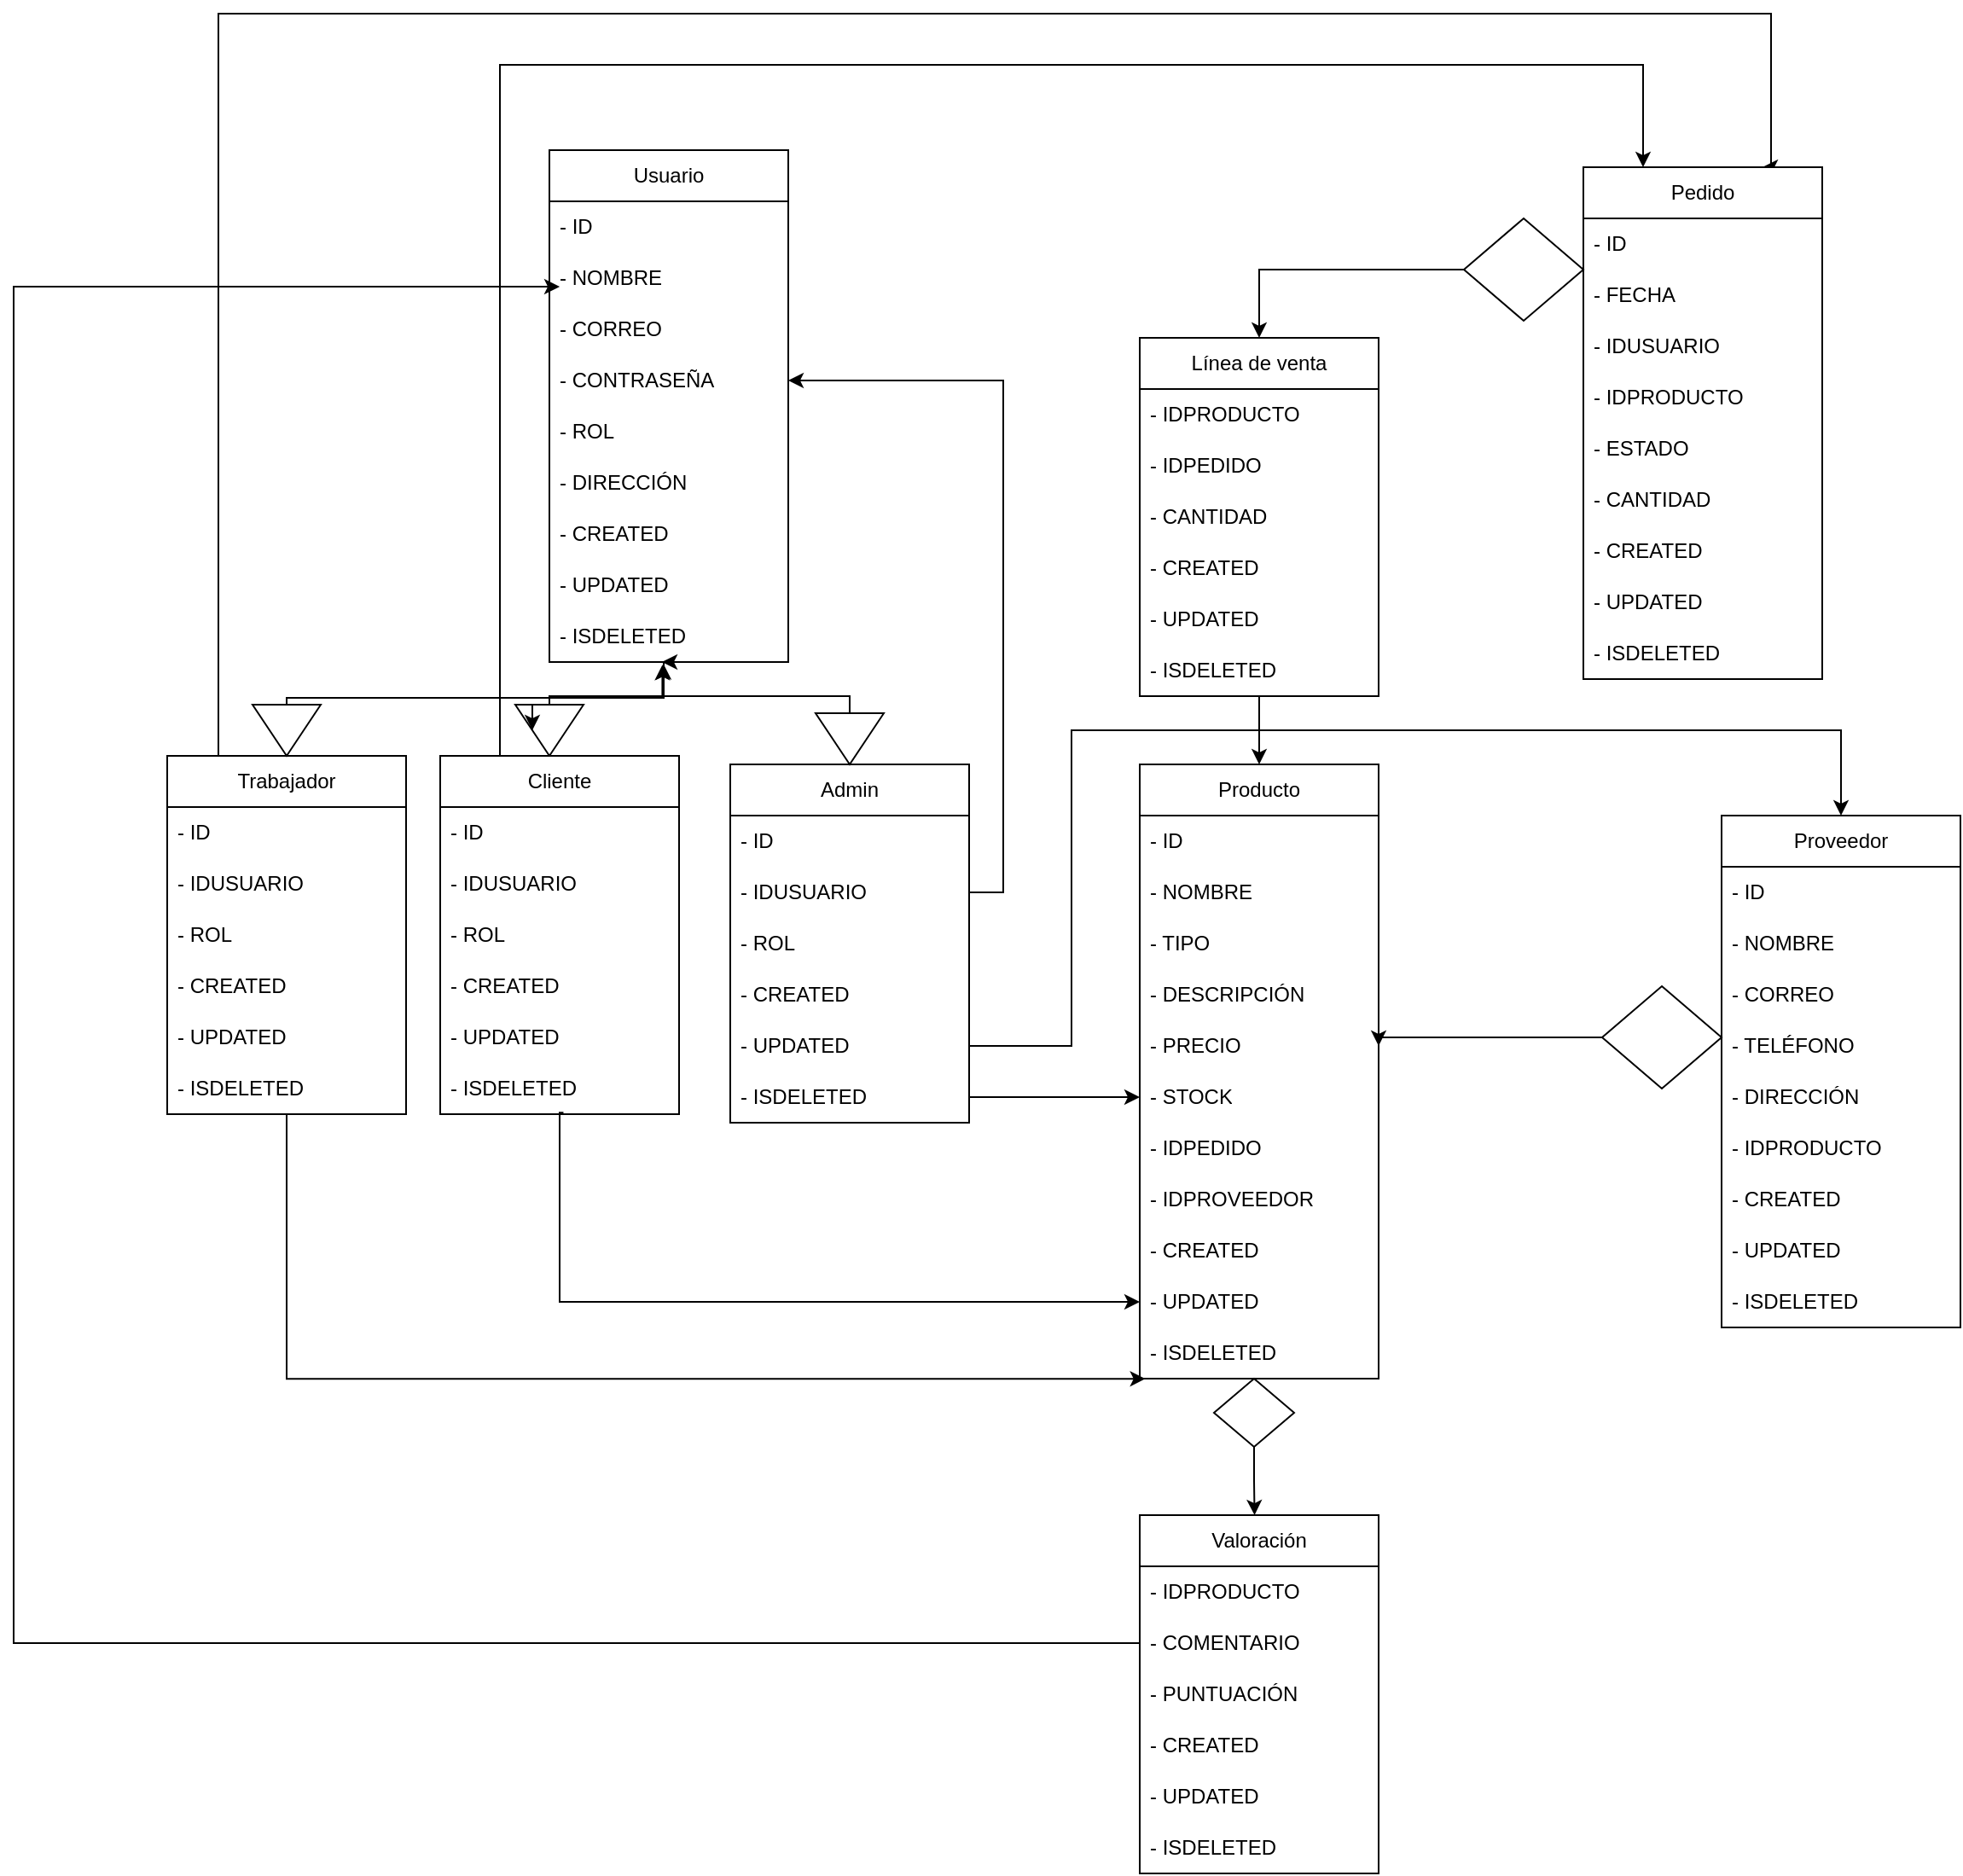 <mxfile version="26.2.2">
  <diagram id="C5RBs43oDa-KdzZeNtuy" name="Page-1">
    <mxGraphModel dx="1634" dy="1832" grid="1" gridSize="10" guides="1" tooltips="1" connect="1" arrows="1" fold="1" page="1" pageScale="1" pageWidth="827" pageHeight="1169" math="0" shadow="0">
      <root>
        <mxCell id="WIyWlLk6GJQsqaUBKTNV-0" />
        <mxCell id="WIyWlLk6GJQsqaUBKTNV-1" parent="WIyWlLk6GJQsqaUBKTNV-0" />
        <mxCell id="lBsatxnogh0nrC9OeiXx-0" value="Usuario" style="swimlane;fontStyle=0;childLayout=stackLayout;horizontal=1;startSize=30;horizontalStack=0;resizeParent=1;resizeParentMax=0;resizeLast=0;collapsible=1;marginBottom=0;whiteSpace=wrap;html=1;" parent="WIyWlLk6GJQsqaUBKTNV-1" vertex="1">
          <mxGeometry x="414" y="80" width="140" height="300" as="geometry" />
        </mxCell>
        <mxCell id="lBsatxnogh0nrC9OeiXx-32" value="- ID" style="text;strokeColor=none;fillColor=none;align=left;verticalAlign=middle;spacingLeft=4;spacingRight=4;overflow=hidden;points=[[0,0.5],[1,0.5]];portConstraint=eastwest;rotatable=0;whiteSpace=wrap;html=1;" parent="lBsatxnogh0nrC9OeiXx-0" vertex="1">
          <mxGeometry y="30" width="140" height="30" as="geometry" />
        </mxCell>
        <mxCell id="lBsatxnogh0nrC9OeiXx-33" value="- NOMBRE" style="text;strokeColor=none;fillColor=none;align=left;verticalAlign=middle;spacingLeft=4;spacingRight=4;overflow=hidden;points=[[0,0.5],[1,0.5]];portConstraint=eastwest;rotatable=0;whiteSpace=wrap;html=1;" parent="lBsatxnogh0nrC9OeiXx-0" vertex="1">
          <mxGeometry y="60" width="140" height="30" as="geometry" />
        </mxCell>
        <mxCell id="lBsatxnogh0nrC9OeiXx-34" value="- CORREO" style="text;strokeColor=none;fillColor=none;align=left;verticalAlign=middle;spacingLeft=4;spacingRight=4;overflow=hidden;points=[[0,0.5],[1,0.5]];portConstraint=eastwest;rotatable=0;whiteSpace=wrap;html=1;" parent="lBsatxnogh0nrC9OeiXx-0" vertex="1">
          <mxGeometry y="90" width="140" height="30" as="geometry" />
        </mxCell>
        <mxCell id="lBsatxnogh0nrC9OeiXx-35" value="- CONTRASEÑA&lt;span style=&quot;color: rgba(0, 0, 0, 0); font-family: monospace; font-size: 0px; text-wrap-mode: nowrap;&quot;&gt;%3CmxGraphModel%3E%3Croot%3E%3CmxCell%20id%3D%220%22%2F%3E%3CmxCell%20id%3D%221%22%20parent%3D%220%22%2F%3E%3CmxCell%20id%3D%222%22%20value%3D%22-%20CORREO%22%20style%3D%22text%3BstrokeColor%3Dnone%3BfillColor%3Dnone%3Balign%3Dleft%3BverticalAlign%3Dmiddle%3BspacingLeft%3D4%3BspacingRight%3D4%3Boverflow%3Dhidden%3Bpoints%3D%5B%5B0%2C0.5%5D%2C%5B1%2C0.5%5D%5D%3BportConstraint%3Deastwest%3Brotatable%3D0%3BwhiteSpace%3Dwrap%3Bhtml%3D1%3B%22%20vertex%3D%221%22%20parent%3D%221%22%3E%3CmxGeometry%20x%3D%2230%22%20y%3D%22330%22%20width%3D%22140%22%20height%3D%2230%22%20as%3D%22geometry%22%2F%3E%3C%2FmxCell%3E%3C%2Froot%3E%3C%2FmxGraphModel%3E&lt;/span&gt;" style="text;strokeColor=none;fillColor=none;align=left;verticalAlign=middle;spacingLeft=4;spacingRight=4;overflow=hidden;points=[[0,0.5],[1,0.5]];portConstraint=eastwest;rotatable=0;whiteSpace=wrap;html=1;" parent="lBsatxnogh0nrC9OeiXx-0" vertex="1">
          <mxGeometry y="120" width="140" height="30" as="geometry" />
        </mxCell>
        <mxCell id="lBsatxnogh0nrC9OeiXx-1" value="- ROL" style="text;strokeColor=none;fillColor=none;align=left;verticalAlign=middle;spacingLeft=4;spacingRight=4;overflow=hidden;points=[[0,0.5],[1,0.5]];portConstraint=eastwest;rotatable=0;whiteSpace=wrap;html=1;" parent="lBsatxnogh0nrC9OeiXx-0" vertex="1">
          <mxGeometry y="150" width="140" height="30" as="geometry" />
        </mxCell>
        <mxCell id="lBsatxnogh0nrC9OeiXx-2" value="- DIRECCIÓN" style="text;strokeColor=none;fillColor=none;align=left;verticalAlign=middle;spacingLeft=4;spacingRight=4;overflow=hidden;points=[[0,0.5],[1,0.5]];portConstraint=eastwest;rotatable=0;whiteSpace=wrap;html=1;" parent="lBsatxnogh0nrC9OeiXx-0" vertex="1">
          <mxGeometry y="180" width="140" height="30" as="geometry" />
        </mxCell>
        <mxCell id="lBsatxnogh0nrC9OeiXx-36" value="- CREATED" style="text;strokeColor=none;fillColor=none;align=left;verticalAlign=middle;spacingLeft=4;spacingRight=4;overflow=hidden;points=[[0,0.5],[1,0.5]];portConstraint=eastwest;rotatable=0;whiteSpace=wrap;html=1;" parent="lBsatxnogh0nrC9OeiXx-0" vertex="1">
          <mxGeometry y="210" width="140" height="30" as="geometry" />
        </mxCell>
        <mxCell id="lBsatxnogh0nrC9OeiXx-37" value="- UPDATED" style="text;strokeColor=none;fillColor=none;align=left;verticalAlign=middle;spacingLeft=4;spacingRight=4;overflow=hidden;points=[[0,0.5],[1,0.5]];portConstraint=eastwest;rotatable=0;whiteSpace=wrap;html=1;" parent="lBsatxnogh0nrC9OeiXx-0" vertex="1">
          <mxGeometry y="240" width="140" height="30" as="geometry" />
        </mxCell>
        <mxCell id="lBsatxnogh0nrC9OeiXx-38" value="- ISDELETED" style="text;strokeColor=none;fillColor=none;align=left;verticalAlign=middle;spacingLeft=4;spacingRight=4;overflow=hidden;points=[[0,0.5],[1,0.5]];portConstraint=eastwest;rotatable=0;whiteSpace=wrap;html=1;" parent="lBsatxnogh0nrC9OeiXx-0" vertex="1">
          <mxGeometry y="270" width="140" height="30" as="geometry" />
        </mxCell>
        <mxCell id="lBsatxnogh0nrC9OeiXx-5" value="Admin" style="swimlane;fontStyle=0;childLayout=stackLayout;horizontal=1;startSize=30;horizontalStack=0;resizeParent=1;resizeParentMax=0;resizeLast=0;collapsible=1;marginBottom=0;whiteSpace=wrap;html=1;" parent="WIyWlLk6GJQsqaUBKTNV-1" vertex="1">
          <mxGeometry x="520" y="440" width="140" height="210" as="geometry" />
        </mxCell>
        <mxCell id="lBsatxnogh0nrC9OeiXx-40" value="- ID" style="text;strokeColor=none;fillColor=none;align=left;verticalAlign=middle;spacingLeft=4;spacingRight=4;overflow=hidden;points=[[0,0.5],[1,0.5]];portConstraint=eastwest;rotatable=0;whiteSpace=wrap;html=1;" parent="lBsatxnogh0nrC9OeiXx-5" vertex="1">
          <mxGeometry y="30" width="140" height="30" as="geometry" />
        </mxCell>
        <mxCell id="lBsatxnogh0nrC9OeiXx-39" value="- IDUSUARIO" style="text;strokeColor=none;fillColor=none;align=left;verticalAlign=middle;spacingLeft=4;spacingRight=4;overflow=hidden;points=[[0,0.5],[1,0.5]];portConstraint=eastwest;rotatable=0;whiteSpace=wrap;html=1;" parent="lBsatxnogh0nrC9OeiXx-5" vertex="1">
          <mxGeometry y="60" width="140" height="30" as="geometry" />
        </mxCell>
        <mxCell id="lBsatxnogh0nrC9OeiXx-41" value="- ROL" style="text;strokeColor=none;fillColor=none;align=left;verticalAlign=middle;spacingLeft=4;spacingRight=4;overflow=hidden;points=[[0,0.5],[1,0.5]];portConstraint=eastwest;rotatable=0;whiteSpace=wrap;html=1;" parent="lBsatxnogh0nrC9OeiXx-5" vertex="1">
          <mxGeometry y="90" width="140" height="30" as="geometry" />
        </mxCell>
        <mxCell id="lBsatxnogh0nrC9OeiXx-6" value="- CREATED" style="text;strokeColor=none;fillColor=none;align=left;verticalAlign=middle;spacingLeft=4;spacingRight=4;overflow=hidden;points=[[0,0.5],[1,0.5]];portConstraint=eastwest;rotatable=0;whiteSpace=wrap;html=1;" parent="lBsatxnogh0nrC9OeiXx-5" vertex="1">
          <mxGeometry y="120" width="140" height="30" as="geometry" />
        </mxCell>
        <mxCell id="lBsatxnogh0nrC9OeiXx-7" value="- UPDATED" style="text;strokeColor=none;fillColor=none;align=left;verticalAlign=middle;spacingLeft=4;spacingRight=4;overflow=hidden;points=[[0,0.5],[1,0.5]];portConstraint=eastwest;rotatable=0;whiteSpace=wrap;html=1;" parent="lBsatxnogh0nrC9OeiXx-5" vertex="1">
          <mxGeometry y="150" width="140" height="30" as="geometry" />
        </mxCell>
        <mxCell id="lBsatxnogh0nrC9OeiXx-8" value="- ISDELETED" style="text;strokeColor=none;fillColor=none;align=left;verticalAlign=middle;spacingLeft=4;spacingRight=4;overflow=hidden;points=[[0,0.5],[1,0.5]];portConstraint=eastwest;rotatable=0;whiteSpace=wrap;html=1;" parent="lBsatxnogh0nrC9OeiXx-5" vertex="1">
          <mxGeometry y="180" width="140" height="30" as="geometry" />
        </mxCell>
        <mxCell id="ekOYYefmzdX2VFA-MdzP-24" style="edgeStyle=orthogonalEdgeStyle;rounded=0;orthogonalLoop=1;jettySize=auto;html=1;entryX=0.75;entryY=0;entryDx=0;entryDy=0;exitX=0.25;exitY=0;exitDx=0;exitDy=0;" parent="WIyWlLk6GJQsqaUBKTNV-1" source="lBsatxnogh0nrC9OeiXx-9" target="lBsatxnogh0nrC9OeiXx-13" edge="1">
          <mxGeometry relative="1" as="geometry">
            <mxPoint x="340" y="230" as="sourcePoint" />
            <mxPoint x="1130" y="60" as="targetPoint" />
            <Array as="points">
              <mxPoint x="220" y="435" />
              <mxPoint x="220" />
              <mxPoint x="1130" />
              <mxPoint x="1130" y="90" />
            </Array>
          </mxGeometry>
        </mxCell>
        <mxCell id="lBsatxnogh0nrC9OeiXx-9" value="Trabajador" style="swimlane;fontStyle=0;childLayout=stackLayout;horizontal=1;startSize=30;horizontalStack=0;resizeParent=1;resizeParentMax=0;resizeLast=0;collapsible=1;marginBottom=0;whiteSpace=wrap;html=1;" parent="WIyWlLk6GJQsqaUBKTNV-1" vertex="1">
          <mxGeometry x="190" y="435" width="140" height="210" as="geometry" />
        </mxCell>
        <mxCell id="lBsatxnogh0nrC9OeiXx-10" value="- ID" style="text;strokeColor=none;fillColor=none;align=left;verticalAlign=middle;spacingLeft=4;spacingRight=4;overflow=hidden;points=[[0,0.5],[1,0.5]];portConstraint=eastwest;rotatable=0;whiteSpace=wrap;html=1;" parent="lBsatxnogh0nrC9OeiXx-9" vertex="1">
          <mxGeometry y="30" width="140" height="30" as="geometry" />
        </mxCell>
        <mxCell id="lBsatxnogh0nrC9OeiXx-26" value="- IDUSUARIO" style="text;strokeColor=none;fillColor=none;align=left;verticalAlign=middle;spacingLeft=4;spacingRight=4;overflow=hidden;points=[[0,0.5],[1,0.5]];portConstraint=eastwest;rotatable=0;whiteSpace=wrap;html=1;" parent="lBsatxnogh0nrC9OeiXx-9" vertex="1">
          <mxGeometry y="60" width="140" height="30" as="geometry" />
        </mxCell>
        <mxCell id="lBsatxnogh0nrC9OeiXx-29" value="- ROL" style="text;strokeColor=none;fillColor=none;align=left;verticalAlign=middle;spacingLeft=4;spacingRight=4;overflow=hidden;points=[[0,0.5],[1,0.5]];portConstraint=eastwest;rotatable=0;whiteSpace=wrap;html=1;" parent="lBsatxnogh0nrC9OeiXx-9" vertex="1">
          <mxGeometry y="90" width="140" height="30" as="geometry" />
        </mxCell>
        <mxCell id="lBsatxnogh0nrC9OeiXx-31" value="- CREATED" style="text;strokeColor=none;fillColor=none;align=left;verticalAlign=middle;spacingLeft=4;spacingRight=4;overflow=hidden;points=[[0,0.5],[1,0.5]];portConstraint=eastwest;rotatable=0;whiteSpace=wrap;html=1;" parent="lBsatxnogh0nrC9OeiXx-9" vertex="1">
          <mxGeometry y="120" width="140" height="30" as="geometry" />
        </mxCell>
        <mxCell id="lBsatxnogh0nrC9OeiXx-30" value="- UPDATED" style="text;strokeColor=none;fillColor=none;align=left;verticalAlign=middle;spacingLeft=4;spacingRight=4;overflow=hidden;points=[[0,0.5],[1,0.5]];portConstraint=eastwest;rotatable=0;whiteSpace=wrap;html=1;" parent="lBsatxnogh0nrC9OeiXx-9" vertex="1">
          <mxGeometry y="150" width="140" height="30" as="geometry" />
        </mxCell>
        <mxCell id="lBsatxnogh0nrC9OeiXx-12" value="- ISDELETED" style="text;strokeColor=none;fillColor=none;align=left;verticalAlign=middle;spacingLeft=4;spacingRight=4;overflow=hidden;points=[[0,0.5],[1,0.5]];portConstraint=eastwest;rotatable=0;whiteSpace=wrap;html=1;" parent="lBsatxnogh0nrC9OeiXx-9" vertex="1">
          <mxGeometry y="180" width="140" height="30" as="geometry" />
        </mxCell>
        <mxCell id="lBsatxnogh0nrC9OeiXx-13" value="Pedido" style="swimlane;fontStyle=0;childLayout=stackLayout;horizontal=1;startSize=30;horizontalStack=0;resizeParent=1;resizeParentMax=0;resizeLast=0;collapsible=1;marginBottom=0;whiteSpace=wrap;html=1;" parent="WIyWlLk6GJQsqaUBKTNV-1" vertex="1">
          <mxGeometry x="1020" y="90" width="140" height="300" as="geometry" />
        </mxCell>
        <mxCell id="lBsatxnogh0nrC9OeiXx-14" value="- ID" style="text;strokeColor=none;fillColor=none;align=left;verticalAlign=middle;spacingLeft=4;spacingRight=4;overflow=hidden;points=[[0,0.5],[1,0.5]];portConstraint=eastwest;rotatable=0;whiteSpace=wrap;html=1;" parent="lBsatxnogh0nrC9OeiXx-13" vertex="1">
          <mxGeometry y="30" width="140" height="30" as="geometry" />
        </mxCell>
        <mxCell id="lBsatxnogh0nrC9OeiXx-15" value="- FECHA" style="text;strokeColor=none;fillColor=none;align=left;verticalAlign=middle;spacingLeft=4;spacingRight=4;overflow=hidden;points=[[0,0.5],[1,0.5]];portConstraint=eastwest;rotatable=0;whiteSpace=wrap;html=1;" parent="lBsatxnogh0nrC9OeiXx-13" vertex="1">
          <mxGeometry y="60" width="140" height="30" as="geometry" />
        </mxCell>
        <mxCell id="lBsatxnogh0nrC9OeiXx-16" value="- IDUSUARIO" style="text;strokeColor=none;fillColor=none;align=left;verticalAlign=middle;spacingLeft=4;spacingRight=4;overflow=hidden;points=[[0,0.5],[1,0.5]];portConstraint=eastwest;rotatable=0;whiteSpace=wrap;html=1;" parent="lBsatxnogh0nrC9OeiXx-13" vertex="1">
          <mxGeometry y="90" width="140" height="30" as="geometry" />
        </mxCell>
        <mxCell id="lBsatxnogh0nrC9OeiXx-69" value="- IDPRODUCTO" style="text;strokeColor=none;fillColor=none;align=left;verticalAlign=middle;spacingLeft=4;spacingRight=4;overflow=hidden;points=[[0,0.5],[1,0.5]];portConstraint=eastwest;rotatable=0;whiteSpace=wrap;html=1;" parent="lBsatxnogh0nrC9OeiXx-13" vertex="1">
          <mxGeometry y="120" width="140" height="30" as="geometry" />
        </mxCell>
        <mxCell id="lBsatxnogh0nrC9OeiXx-70" value="- ESTADO" style="text;strokeColor=none;fillColor=none;align=left;verticalAlign=middle;spacingLeft=4;spacingRight=4;overflow=hidden;points=[[0,0.5],[1,0.5]];portConstraint=eastwest;rotatable=0;whiteSpace=wrap;html=1;" parent="lBsatxnogh0nrC9OeiXx-13" vertex="1">
          <mxGeometry y="150" width="140" height="30" as="geometry" />
        </mxCell>
        <mxCell id="lBsatxnogh0nrC9OeiXx-71" value="- CANTIDAD" style="text;strokeColor=none;fillColor=none;align=left;verticalAlign=middle;spacingLeft=4;spacingRight=4;overflow=hidden;points=[[0,0.5],[1,0.5]];portConstraint=eastwest;rotatable=0;whiteSpace=wrap;html=1;" parent="lBsatxnogh0nrC9OeiXx-13" vertex="1">
          <mxGeometry y="180" width="140" height="30" as="geometry" />
        </mxCell>
        <mxCell id="lBsatxnogh0nrC9OeiXx-72" value="- CREATED" style="text;strokeColor=none;fillColor=none;align=left;verticalAlign=middle;spacingLeft=4;spacingRight=4;overflow=hidden;points=[[0,0.5],[1,0.5]];portConstraint=eastwest;rotatable=0;whiteSpace=wrap;html=1;" parent="lBsatxnogh0nrC9OeiXx-13" vertex="1">
          <mxGeometry y="210" width="140" height="30" as="geometry" />
        </mxCell>
        <mxCell id="lBsatxnogh0nrC9OeiXx-73" value="- UPDATED" style="text;strokeColor=none;fillColor=none;align=left;verticalAlign=middle;spacingLeft=4;spacingRight=4;overflow=hidden;points=[[0,0.5],[1,0.5]];portConstraint=eastwest;rotatable=0;whiteSpace=wrap;html=1;" parent="lBsatxnogh0nrC9OeiXx-13" vertex="1">
          <mxGeometry y="240" width="140" height="30" as="geometry" />
        </mxCell>
        <mxCell id="lBsatxnogh0nrC9OeiXx-74" value="- ISDELETED" style="text;strokeColor=none;fillColor=none;align=left;verticalAlign=middle;spacingLeft=4;spacingRight=4;overflow=hidden;points=[[0,0.5],[1,0.5]];portConstraint=eastwest;rotatable=0;whiteSpace=wrap;html=1;" parent="lBsatxnogh0nrC9OeiXx-13" vertex="1">
          <mxGeometry y="270" width="140" height="30" as="geometry" />
        </mxCell>
        <mxCell id="lBsatxnogh0nrC9OeiXx-17" value="Proveedor" style="swimlane;fontStyle=0;childLayout=stackLayout;horizontal=1;startSize=30;horizontalStack=0;resizeParent=1;resizeParentMax=0;resizeLast=0;collapsible=1;marginBottom=0;whiteSpace=wrap;html=1;" parent="WIyWlLk6GJQsqaUBKTNV-1" vertex="1">
          <mxGeometry x="1101" y="470" width="140" height="300" as="geometry" />
        </mxCell>
        <mxCell id="lBsatxnogh0nrC9OeiXx-18" value="- ID" style="text;strokeColor=none;fillColor=none;align=left;verticalAlign=middle;spacingLeft=4;spacingRight=4;overflow=hidden;points=[[0,0.5],[1,0.5]];portConstraint=eastwest;rotatable=0;whiteSpace=wrap;html=1;" parent="lBsatxnogh0nrC9OeiXx-17" vertex="1">
          <mxGeometry y="30" width="140" height="30" as="geometry" />
        </mxCell>
        <mxCell id="lBsatxnogh0nrC9OeiXx-19" value="- NOMBRE" style="text;strokeColor=none;fillColor=none;align=left;verticalAlign=middle;spacingLeft=4;spacingRight=4;overflow=hidden;points=[[0,0.5],[1,0.5]];portConstraint=eastwest;rotatable=0;whiteSpace=wrap;html=1;" parent="lBsatxnogh0nrC9OeiXx-17" vertex="1">
          <mxGeometry y="60" width="140" height="30" as="geometry" />
        </mxCell>
        <mxCell id="lBsatxnogh0nrC9OeiXx-20" value="- CORREO" style="text;strokeColor=none;fillColor=none;align=left;verticalAlign=middle;spacingLeft=4;spacingRight=4;overflow=hidden;points=[[0,0.5],[1,0.5]];portConstraint=eastwest;rotatable=0;whiteSpace=wrap;html=1;" parent="lBsatxnogh0nrC9OeiXx-17" vertex="1">
          <mxGeometry y="90" width="140" height="30" as="geometry" />
        </mxCell>
        <mxCell id="lBsatxnogh0nrC9OeiXx-61" value="- TELÉFONO" style="text;strokeColor=none;fillColor=none;align=left;verticalAlign=middle;spacingLeft=4;spacingRight=4;overflow=hidden;points=[[0,0.5],[1,0.5]];portConstraint=eastwest;rotatable=0;whiteSpace=wrap;html=1;" parent="lBsatxnogh0nrC9OeiXx-17" vertex="1">
          <mxGeometry y="120" width="140" height="30" as="geometry" />
        </mxCell>
        <mxCell id="lBsatxnogh0nrC9OeiXx-67" value="- DIRECCIÓN" style="text;strokeColor=none;fillColor=none;align=left;verticalAlign=middle;spacingLeft=4;spacingRight=4;overflow=hidden;points=[[0,0.5],[1,0.5]];portConstraint=eastwest;rotatable=0;whiteSpace=wrap;html=1;" parent="lBsatxnogh0nrC9OeiXx-17" vertex="1">
          <mxGeometry y="150" width="140" height="30" as="geometry" />
        </mxCell>
        <mxCell id="lBsatxnogh0nrC9OeiXx-68" value="- IDPRODUCTO" style="text;strokeColor=none;fillColor=none;align=left;verticalAlign=middle;spacingLeft=4;spacingRight=4;overflow=hidden;points=[[0,0.5],[1,0.5]];portConstraint=eastwest;rotatable=0;whiteSpace=wrap;html=1;" parent="lBsatxnogh0nrC9OeiXx-17" vertex="1">
          <mxGeometry y="180" width="140" height="30" as="geometry" />
        </mxCell>
        <mxCell id="lBsatxnogh0nrC9OeiXx-75" value="- CREATED" style="text;strokeColor=none;fillColor=none;align=left;verticalAlign=middle;spacingLeft=4;spacingRight=4;overflow=hidden;points=[[0,0.5],[1,0.5]];portConstraint=eastwest;rotatable=0;whiteSpace=wrap;html=1;" parent="lBsatxnogh0nrC9OeiXx-17" vertex="1">
          <mxGeometry y="210" width="140" height="30" as="geometry" />
        </mxCell>
        <mxCell id="lBsatxnogh0nrC9OeiXx-76" value="- UPDATED" style="text;strokeColor=none;fillColor=none;align=left;verticalAlign=middle;spacingLeft=4;spacingRight=4;overflow=hidden;points=[[0,0.5],[1,0.5]];portConstraint=eastwest;rotatable=0;whiteSpace=wrap;html=1;" parent="lBsatxnogh0nrC9OeiXx-17" vertex="1">
          <mxGeometry y="240" width="140" height="30" as="geometry" />
        </mxCell>
        <mxCell id="lBsatxnogh0nrC9OeiXx-77" value="- ISDELETED" style="text;strokeColor=none;fillColor=none;align=left;verticalAlign=middle;spacingLeft=4;spacingRight=4;overflow=hidden;points=[[0,0.5],[1,0.5]];portConstraint=eastwest;rotatable=0;whiteSpace=wrap;html=1;" parent="lBsatxnogh0nrC9OeiXx-17" vertex="1">
          <mxGeometry y="270" width="140" height="30" as="geometry" />
        </mxCell>
        <mxCell id="lBsatxnogh0nrC9OeiXx-21" value="Producto" style="swimlane;fontStyle=0;childLayout=stackLayout;horizontal=1;startSize=30;horizontalStack=0;resizeParent=1;resizeParentMax=0;resizeLast=0;collapsible=1;marginBottom=0;whiteSpace=wrap;html=1;" parent="WIyWlLk6GJQsqaUBKTNV-1" vertex="1">
          <mxGeometry x="760" y="440" width="140" height="360" as="geometry" />
        </mxCell>
        <mxCell id="lBsatxnogh0nrC9OeiXx-42" value="- ID" style="text;strokeColor=none;fillColor=none;align=left;verticalAlign=middle;spacingLeft=4;spacingRight=4;overflow=hidden;points=[[0,0.5],[1,0.5]];portConstraint=eastwest;rotatable=0;whiteSpace=wrap;html=1;" parent="lBsatxnogh0nrC9OeiXx-21" vertex="1">
          <mxGeometry y="30" width="140" height="30" as="geometry" />
        </mxCell>
        <mxCell id="lBsatxnogh0nrC9OeiXx-43" value="- NOMBRE" style="text;strokeColor=none;fillColor=none;align=left;verticalAlign=middle;spacingLeft=4;spacingRight=4;overflow=hidden;points=[[0,0.5],[1,0.5]];portConstraint=eastwest;rotatable=0;whiteSpace=wrap;html=1;" parent="lBsatxnogh0nrC9OeiXx-21" vertex="1">
          <mxGeometry y="60" width="140" height="30" as="geometry" />
        </mxCell>
        <mxCell id="lBsatxnogh0nrC9OeiXx-22" value="- TIPO" style="text;strokeColor=none;fillColor=none;align=left;verticalAlign=middle;spacingLeft=4;spacingRight=4;overflow=hidden;points=[[0,0.5],[1,0.5]];portConstraint=eastwest;rotatable=0;whiteSpace=wrap;html=1;" parent="lBsatxnogh0nrC9OeiXx-21" vertex="1">
          <mxGeometry y="90" width="140" height="30" as="geometry" />
        </mxCell>
        <mxCell id="lBsatxnogh0nrC9OeiXx-23" value="- DESCRIPCIÓN" style="text;strokeColor=none;fillColor=none;align=left;verticalAlign=middle;spacingLeft=4;spacingRight=4;overflow=hidden;points=[[0,0.5],[1,0.5]];portConstraint=eastwest;rotatable=0;whiteSpace=wrap;html=1;" parent="lBsatxnogh0nrC9OeiXx-21" vertex="1">
          <mxGeometry y="120" width="140" height="30" as="geometry" />
        </mxCell>
        <mxCell id="lBsatxnogh0nrC9OeiXx-24" value="- PRECIO" style="text;strokeColor=none;fillColor=none;align=left;verticalAlign=middle;spacingLeft=4;spacingRight=4;overflow=hidden;points=[[0,0.5],[1,0.5]];portConstraint=eastwest;rotatable=0;whiteSpace=wrap;html=1;" parent="lBsatxnogh0nrC9OeiXx-21" vertex="1">
          <mxGeometry y="150" width="140" height="30" as="geometry" />
        </mxCell>
        <mxCell id="lBsatxnogh0nrC9OeiXx-44" value="- STOCK" style="text;strokeColor=none;fillColor=none;align=left;verticalAlign=middle;spacingLeft=4;spacingRight=4;overflow=hidden;points=[[0,0.5],[1,0.5]];portConstraint=eastwest;rotatable=0;whiteSpace=wrap;html=1;" parent="lBsatxnogh0nrC9OeiXx-21" vertex="1">
          <mxGeometry y="180" width="140" height="30" as="geometry" />
        </mxCell>
        <mxCell id="lBsatxnogh0nrC9OeiXx-48" value="- IDPEDIDO" style="text;strokeColor=none;fillColor=none;align=left;verticalAlign=middle;spacingLeft=4;spacingRight=4;overflow=hidden;points=[[0,0.5],[1,0.5]];portConstraint=eastwest;rotatable=0;whiteSpace=wrap;html=1;" parent="lBsatxnogh0nrC9OeiXx-21" vertex="1">
          <mxGeometry y="210" width="140" height="30" as="geometry" />
        </mxCell>
        <mxCell id="lBsatxnogh0nrC9OeiXx-60" value="- IDPROVEEDOR" style="text;strokeColor=none;fillColor=none;align=left;verticalAlign=middle;spacingLeft=4;spacingRight=4;overflow=hidden;points=[[0,0.5],[1,0.5]];portConstraint=eastwest;rotatable=0;whiteSpace=wrap;html=1;" parent="lBsatxnogh0nrC9OeiXx-21" vertex="1">
          <mxGeometry y="240" width="140" height="30" as="geometry" />
        </mxCell>
        <mxCell id="lBsatxnogh0nrC9OeiXx-45" value="- CREATED" style="text;strokeColor=none;fillColor=none;align=left;verticalAlign=middle;spacingLeft=4;spacingRight=4;overflow=hidden;points=[[0,0.5],[1,0.5]];portConstraint=eastwest;rotatable=0;whiteSpace=wrap;html=1;" parent="lBsatxnogh0nrC9OeiXx-21" vertex="1">
          <mxGeometry y="270" width="140" height="30" as="geometry" />
        </mxCell>
        <mxCell id="lBsatxnogh0nrC9OeiXx-46" value="- UPDATED" style="text;strokeColor=none;fillColor=none;align=left;verticalAlign=middle;spacingLeft=4;spacingRight=4;overflow=hidden;points=[[0,0.5],[1,0.5]];portConstraint=eastwest;rotatable=0;whiteSpace=wrap;html=1;" parent="lBsatxnogh0nrC9OeiXx-21" vertex="1">
          <mxGeometry y="300" width="140" height="30" as="geometry" />
        </mxCell>
        <mxCell id="lBsatxnogh0nrC9OeiXx-47" value="- ISDELETED" style="text;strokeColor=none;fillColor=none;align=left;verticalAlign=middle;spacingLeft=4;spacingRight=4;overflow=hidden;points=[[0,0.5],[1,0.5]];portConstraint=eastwest;rotatable=0;whiteSpace=wrap;html=1;" parent="lBsatxnogh0nrC9OeiXx-21" vertex="1">
          <mxGeometry y="330" width="140" height="30" as="geometry" />
        </mxCell>
        <mxCell id="ekOYYefmzdX2VFA-MdzP-1" value="" style="triangle;whiteSpace=wrap;html=1;direction=south;fillColor=light-dark(#FFFFFF,#FFFFFF);" parent="WIyWlLk6GJQsqaUBKTNV-1" vertex="1">
          <mxGeometry x="394" y="405" width="40" height="30" as="geometry" />
        </mxCell>
        <mxCell id="ekOYYefmzdX2VFA-MdzP-2" value="" style="triangle;whiteSpace=wrap;html=1;direction=south;fillColor=light-dark(#FFFFFF,#FFFFFF);" parent="WIyWlLk6GJQsqaUBKTNV-1" vertex="1">
          <mxGeometry x="570" y="410" width="40" height="30" as="geometry" />
        </mxCell>
        <mxCell id="ekOYYefmzdX2VFA-MdzP-3" style="edgeStyle=orthogonalEdgeStyle;rounded=0;orthogonalLoop=1;jettySize=auto;html=1;exitX=0;exitY=0.75;exitDx=0;exitDy=0;entryX=0.5;entryY=1;entryDx=0;entryDy=0;" parent="WIyWlLk6GJQsqaUBKTNV-1" source="ekOYYefmzdX2VFA-MdzP-1" target="ekOYYefmzdX2VFA-MdzP-1" edge="1">
          <mxGeometry relative="1" as="geometry" />
        </mxCell>
        <mxCell id="ekOYYefmzdX2VFA-MdzP-7" style="edgeStyle=orthogonalEdgeStyle;rounded=0;orthogonalLoop=1;jettySize=auto;html=1;exitX=0;exitY=0.5;exitDx=0;exitDy=0;entryX=0.473;entryY=1.056;entryDx=0;entryDy=0;entryPerimeter=0;" parent="WIyWlLk6GJQsqaUBKTNV-1" source="ekOYYefmzdX2VFA-MdzP-2" target="lBsatxnogh0nrC9OeiXx-38" edge="1">
          <mxGeometry relative="1" as="geometry">
            <Array as="points">
              <mxPoint x="590" y="400" />
              <mxPoint x="480" y="400" />
            </Array>
          </mxGeometry>
        </mxCell>
        <mxCell id="ekOYYefmzdX2VFA-MdzP-31" style="edgeStyle=orthogonalEdgeStyle;rounded=0;orthogonalLoop=1;jettySize=auto;html=1;exitX=0;exitY=0.5;exitDx=0;exitDy=0;entryX=1;entryY=0.5;entryDx=0;entryDy=0;" parent="WIyWlLk6GJQsqaUBKTNV-1" source="ekOYYefmzdX2VFA-MdzP-11" target="lBsatxnogh0nrC9OeiXx-24" edge="1">
          <mxGeometry relative="1" as="geometry">
            <Array as="points">
              <mxPoint x="900" y="600" />
            </Array>
          </mxGeometry>
        </mxCell>
        <mxCell id="ekOYYefmzdX2VFA-MdzP-11" value="" style="rhombus;whiteSpace=wrap;html=1;direction=east;fillColor=light-dark(#FFFFFF,#000000);" parent="WIyWlLk6GJQsqaUBKTNV-1" vertex="1">
          <mxGeometry x="1031" y="570" width="70" height="60" as="geometry" />
        </mxCell>
        <mxCell id="ekOYYefmzdX2VFA-MdzP-23" style="edgeStyle=orthogonalEdgeStyle;rounded=0;orthogonalLoop=1;jettySize=auto;html=1;exitX=0.5;exitY=1;exitDx=0;exitDy=0;entryX=0.5;entryY=0;entryDx=0;entryDy=0;" parent="WIyWlLk6GJQsqaUBKTNV-1" source="ekOYYefmzdX2VFA-MdzP-12" target="lBsatxnogh0nrC9OeiXx-21" edge="1">
          <mxGeometry relative="1" as="geometry" />
        </mxCell>
        <mxCell id="ekOYYefmzdX2VFA-MdzP-12" value="Línea de venta" style="swimlane;fontStyle=0;childLayout=stackLayout;horizontal=1;startSize=30;horizontalStack=0;resizeParent=1;resizeParentMax=0;resizeLast=0;collapsible=1;marginBottom=0;whiteSpace=wrap;html=1;" parent="WIyWlLk6GJQsqaUBKTNV-1" vertex="1">
          <mxGeometry x="760" y="190" width="140" height="210" as="geometry" />
        </mxCell>
        <mxCell id="ekOYYefmzdX2VFA-MdzP-37" value="- IDPRODUCTO" style="text;strokeColor=none;fillColor=none;align=left;verticalAlign=middle;spacingLeft=4;spacingRight=4;overflow=hidden;points=[[0,0.5],[1,0.5]];portConstraint=eastwest;rotatable=0;whiteSpace=wrap;html=1;" parent="ekOYYefmzdX2VFA-MdzP-12" vertex="1">
          <mxGeometry y="30" width="140" height="30" as="geometry" />
        </mxCell>
        <mxCell id="ekOYYefmzdX2VFA-MdzP-42" value="- IDPEDIDO" style="text;strokeColor=none;fillColor=none;align=left;verticalAlign=middle;spacingLeft=4;spacingRight=4;overflow=hidden;points=[[0,0.5],[1,0.5]];portConstraint=eastwest;rotatable=0;whiteSpace=wrap;html=1;" parent="ekOYYefmzdX2VFA-MdzP-12" vertex="1">
          <mxGeometry y="60" width="140" height="30" as="geometry" />
        </mxCell>
        <mxCell id="ekOYYefmzdX2VFA-MdzP-38" value="- CANTIDAD" style="text;strokeColor=none;fillColor=none;align=left;verticalAlign=middle;spacingLeft=4;spacingRight=4;overflow=hidden;points=[[0,0.5],[1,0.5]];portConstraint=eastwest;rotatable=0;whiteSpace=wrap;html=1;" parent="ekOYYefmzdX2VFA-MdzP-12" vertex="1">
          <mxGeometry y="90" width="140" height="30" as="geometry" />
        </mxCell>
        <mxCell id="ekOYYefmzdX2VFA-MdzP-39" value="- CREATED" style="text;strokeColor=none;fillColor=none;align=left;verticalAlign=middle;spacingLeft=4;spacingRight=4;overflow=hidden;points=[[0,0.5],[1,0.5]];portConstraint=eastwest;rotatable=0;whiteSpace=wrap;html=1;" parent="ekOYYefmzdX2VFA-MdzP-12" vertex="1">
          <mxGeometry y="120" width="140" height="30" as="geometry" />
        </mxCell>
        <mxCell id="ekOYYefmzdX2VFA-MdzP-40" value="- UPDATED" style="text;strokeColor=none;fillColor=none;align=left;verticalAlign=middle;spacingLeft=4;spacingRight=4;overflow=hidden;points=[[0,0.5],[1,0.5]];portConstraint=eastwest;rotatable=0;whiteSpace=wrap;html=1;" parent="ekOYYefmzdX2VFA-MdzP-12" vertex="1">
          <mxGeometry y="150" width="140" height="30" as="geometry" />
        </mxCell>
        <mxCell id="ekOYYefmzdX2VFA-MdzP-41" value="- ISDELETED" style="text;strokeColor=none;fillColor=none;align=left;verticalAlign=middle;spacingLeft=4;spacingRight=4;overflow=hidden;points=[[0,0.5],[1,0.5]];portConstraint=eastwest;rotatable=0;whiteSpace=wrap;html=1;" parent="ekOYYefmzdX2VFA-MdzP-12" vertex="1">
          <mxGeometry y="180" width="140" height="30" as="geometry" />
        </mxCell>
        <mxCell id="ekOYYefmzdX2VFA-MdzP-25" style="edgeStyle=orthogonalEdgeStyle;rounded=0;orthogonalLoop=1;jettySize=auto;html=1;exitX=1;exitY=0.5;exitDx=0;exitDy=0;entryX=1;entryY=0.5;entryDx=0;entryDy=0;" parent="WIyWlLk6GJQsqaUBKTNV-1" source="lBsatxnogh0nrC9OeiXx-39" target="lBsatxnogh0nrC9OeiXx-35" edge="1">
          <mxGeometry relative="1" as="geometry" />
        </mxCell>
        <mxCell id="ekOYYefmzdX2VFA-MdzP-27" style="edgeStyle=orthogonalEdgeStyle;rounded=0;orthogonalLoop=1;jettySize=auto;html=1;exitX=1;exitY=0.5;exitDx=0;exitDy=0;entryX=0;entryY=0.5;entryDx=0;entryDy=0;" parent="WIyWlLk6GJQsqaUBKTNV-1" source="lBsatxnogh0nrC9OeiXx-8" target="lBsatxnogh0nrC9OeiXx-44" edge="1">
          <mxGeometry relative="1" as="geometry" />
        </mxCell>
        <mxCell id="ekOYYefmzdX2VFA-MdzP-36" style="edgeStyle=orthogonalEdgeStyle;rounded=0;orthogonalLoop=1;jettySize=auto;html=1;exitX=0;exitY=0.5;exitDx=0;exitDy=0;entryX=0.5;entryY=0;entryDx=0;entryDy=0;" parent="WIyWlLk6GJQsqaUBKTNV-1" source="ekOYYefmzdX2VFA-MdzP-35" target="ekOYYefmzdX2VFA-MdzP-12" edge="1">
          <mxGeometry relative="1" as="geometry" />
        </mxCell>
        <mxCell id="ekOYYefmzdX2VFA-MdzP-35" value="" style="rhombus;whiteSpace=wrap;html=1;direction=east;fillColor=light-dark(#FFFFFF,#FFFFFF);" parent="WIyWlLk6GJQsqaUBKTNV-1" vertex="1">
          <mxGeometry x="950" y="120" width="70" height="60" as="geometry" />
        </mxCell>
        <mxCell id="RBwqRkyIYjyiqaCJ6WjA-13" style="edgeStyle=orthogonalEdgeStyle;rounded=0;orthogonalLoop=1;jettySize=auto;html=1;exitX=0.25;exitY=0;exitDx=0;exitDy=0;entryX=0.25;entryY=0;entryDx=0;entryDy=0;" parent="WIyWlLk6GJQsqaUBKTNV-1" source="RBwqRkyIYjyiqaCJ6WjA-0" target="lBsatxnogh0nrC9OeiXx-13" edge="1">
          <mxGeometry relative="1" as="geometry">
            <Array as="points">
              <mxPoint x="385" y="30" />
              <mxPoint x="1055" y="30" />
            </Array>
          </mxGeometry>
        </mxCell>
        <mxCell id="RBwqRkyIYjyiqaCJ6WjA-15" style="edgeStyle=orthogonalEdgeStyle;rounded=0;orthogonalLoop=1;jettySize=auto;html=1;exitX=0.516;exitY=0.97;exitDx=0;exitDy=0;entryX=0;entryY=0.5;entryDx=0;entryDy=0;exitPerimeter=0;" parent="WIyWlLk6GJQsqaUBKTNV-1" source="RBwqRkyIYjyiqaCJ6WjA-6" target="lBsatxnogh0nrC9OeiXx-46" edge="1">
          <mxGeometry relative="1" as="geometry">
            <Array as="points">
              <mxPoint x="420" y="644" />
              <mxPoint x="420" y="755" />
            </Array>
          </mxGeometry>
        </mxCell>
        <mxCell id="RBwqRkyIYjyiqaCJ6WjA-0" value="Cliente" style="swimlane;fontStyle=0;childLayout=stackLayout;horizontal=1;startSize=30;horizontalStack=0;resizeParent=1;resizeParentMax=0;resizeLast=0;collapsible=1;marginBottom=0;whiteSpace=wrap;html=1;" parent="WIyWlLk6GJQsqaUBKTNV-1" vertex="1">
          <mxGeometry x="350" y="435" width="140" height="210" as="geometry" />
        </mxCell>
        <mxCell id="RBwqRkyIYjyiqaCJ6WjA-1" value="- ID" style="text;strokeColor=none;fillColor=none;align=left;verticalAlign=middle;spacingLeft=4;spacingRight=4;overflow=hidden;points=[[0,0.5],[1,0.5]];portConstraint=eastwest;rotatable=0;whiteSpace=wrap;html=1;" parent="RBwqRkyIYjyiqaCJ6WjA-0" vertex="1">
          <mxGeometry y="30" width="140" height="30" as="geometry" />
        </mxCell>
        <mxCell id="RBwqRkyIYjyiqaCJ6WjA-2" value="- IDUSUARIO" style="text;strokeColor=none;fillColor=none;align=left;verticalAlign=middle;spacingLeft=4;spacingRight=4;overflow=hidden;points=[[0,0.5],[1,0.5]];portConstraint=eastwest;rotatable=0;whiteSpace=wrap;html=1;" parent="RBwqRkyIYjyiqaCJ6WjA-0" vertex="1">
          <mxGeometry y="60" width="140" height="30" as="geometry" />
        </mxCell>
        <mxCell id="RBwqRkyIYjyiqaCJ6WjA-3" value="- ROL" style="text;strokeColor=none;fillColor=none;align=left;verticalAlign=middle;spacingLeft=4;spacingRight=4;overflow=hidden;points=[[0,0.5],[1,0.5]];portConstraint=eastwest;rotatable=0;whiteSpace=wrap;html=1;" parent="RBwqRkyIYjyiqaCJ6WjA-0" vertex="1">
          <mxGeometry y="90" width="140" height="30" as="geometry" />
        </mxCell>
        <mxCell id="RBwqRkyIYjyiqaCJ6WjA-4" value="- CREATED" style="text;strokeColor=none;fillColor=none;align=left;verticalAlign=middle;spacingLeft=4;spacingRight=4;overflow=hidden;points=[[0,0.5],[1,0.5]];portConstraint=eastwest;rotatable=0;whiteSpace=wrap;html=1;" parent="RBwqRkyIYjyiqaCJ6WjA-0" vertex="1">
          <mxGeometry y="120" width="140" height="30" as="geometry" />
        </mxCell>
        <mxCell id="RBwqRkyIYjyiqaCJ6WjA-5" value="- UPDATED" style="text;strokeColor=none;fillColor=none;align=left;verticalAlign=middle;spacingLeft=4;spacingRight=4;overflow=hidden;points=[[0,0.5],[1,0.5]];portConstraint=eastwest;rotatable=0;whiteSpace=wrap;html=1;" parent="RBwqRkyIYjyiqaCJ6WjA-0" vertex="1">
          <mxGeometry y="150" width="140" height="30" as="geometry" />
        </mxCell>
        <mxCell id="RBwqRkyIYjyiqaCJ6WjA-6" value="- ISDELETED" style="text;strokeColor=none;fillColor=none;align=left;verticalAlign=middle;spacingLeft=4;spacingRight=4;overflow=hidden;points=[[0,0.5],[1,0.5]];portConstraint=eastwest;rotatable=0;whiteSpace=wrap;html=1;" parent="RBwqRkyIYjyiqaCJ6WjA-0" vertex="1">
          <mxGeometry y="180" width="140" height="30" as="geometry" />
        </mxCell>
        <mxCell id="RBwqRkyIYjyiqaCJ6WjA-10" style="edgeStyle=orthogonalEdgeStyle;rounded=0;orthogonalLoop=1;jettySize=auto;html=1;exitX=0;exitY=0.5;exitDx=0;exitDy=0;entryX=0.475;entryY=1.042;entryDx=0;entryDy=0;entryPerimeter=0;" parent="WIyWlLk6GJQsqaUBKTNV-1" source="ekOYYefmzdX2VFA-MdzP-1" target="lBsatxnogh0nrC9OeiXx-38" edge="1">
          <mxGeometry relative="1" as="geometry">
            <Array as="points">
              <mxPoint x="414" y="400" />
              <mxPoint x="481" y="400" />
              <mxPoint x="481" y="381" />
            </Array>
          </mxGeometry>
        </mxCell>
        <mxCell id="RBwqRkyIYjyiqaCJ6WjA-12" style="edgeStyle=orthogonalEdgeStyle;rounded=0;orthogonalLoop=1;jettySize=auto;html=1;exitX=0;exitY=0.5;exitDx=0;exitDy=0;" parent="WIyWlLk6GJQsqaUBKTNV-1" source="RBwqRkyIYjyiqaCJ6WjA-11" edge="1">
          <mxGeometry relative="1" as="geometry">
            <mxPoint x="480" y="380" as="targetPoint" />
            <Array as="points">
              <mxPoint x="260" y="401" />
              <mxPoint x="481" y="401" />
              <mxPoint x="481" y="380" />
            </Array>
          </mxGeometry>
        </mxCell>
        <mxCell id="RBwqRkyIYjyiqaCJ6WjA-11" value="" style="triangle;whiteSpace=wrap;html=1;direction=south;fillColor=light-dark(#FFFFFF,#FFFFFF);" parent="WIyWlLk6GJQsqaUBKTNV-1" vertex="1">
          <mxGeometry x="240" y="405" width="40" height="30" as="geometry" />
        </mxCell>
        <mxCell id="RBwqRkyIYjyiqaCJ6WjA-16" style="edgeStyle=orthogonalEdgeStyle;rounded=0;orthogonalLoop=1;jettySize=auto;html=1;exitX=1;exitY=0.5;exitDx=0;exitDy=0;entryX=0.5;entryY=0;entryDx=0;entryDy=0;" parent="WIyWlLk6GJQsqaUBKTNV-1" source="lBsatxnogh0nrC9OeiXx-7" target="lBsatxnogh0nrC9OeiXx-17" edge="1">
          <mxGeometry relative="1" as="geometry">
            <Array as="points">
              <mxPoint x="720" y="605" />
              <mxPoint x="720" y="420" />
              <mxPoint x="1171" y="420" />
            </Array>
          </mxGeometry>
        </mxCell>
        <mxCell id="G2pwZfFk_LVMtFKXi4yl-1" style="edgeStyle=orthogonalEdgeStyle;rounded=0;orthogonalLoop=1;jettySize=auto;html=1;exitX=1;exitY=0.5;exitDx=0;exitDy=0;entryX=0.024;entryY=1.003;entryDx=0;entryDy=0;entryPerimeter=0;" parent="WIyWlLk6GJQsqaUBKTNV-1" target="lBsatxnogh0nrC9OeiXx-47" edge="1">
          <mxGeometry relative="1" as="geometry">
            <mxPoint x="260" y="645" as="sourcePoint" />
            <mxPoint x="690" y="800" as="targetPoint" />
            <Array as="points">
              <mxPoint x="260" y="800" />
            </Array>
          </mxGeometry>
        </mxCell>
        <mxCell id="Rj3vquO2IJowXA9ZiG3Y-0" value="Valoración" style="swimlane;fontStyle=0;childLayout=stackLayout;horizontal=1;startSize=30;horizontalStack=0;resizeParent=1;resizeParentMax=0;resizeLast=0;collapsible=1;marginBottom=0;whiteSpace=wrap;html=1;" vertex="1" parent="WIyWlLk6GJQsqaUBKTNV-1">
          <mxGeometry x="760" y="880" width="140" height="210" as="geometry" />
        </mxCell>
        <mxCell id="Rj3vquO2IJowXA9ZiG3Y-25" value="- IDPRODUCTO" style="text;strokeColor=none;fillColor=none;align=left;verticalAlign=middle;spacingLeft=4;spacingRight=4;overflow=hidden;points=[[0,0.5],[1,0.5]];portConstraint=eastwest;rotatable=0;whiteSpace=wrap;html=1;" vertex="1" parent="Rj3vquO2IJowXA9ZiG3Y-0">
          <mxGeometry y="30" width="140" height="30" as="geometry" />
        </mxCell>
        <mxCell id="Rj3vquO2IJowXA9ZiG3Y-1" value="- COMENTARIO" style="text;strokeColor=none;fillColor=none;align=left;verticalAlign=middle;spacingLeft=4;spacingRight=4;overflow=hidden;points=[[0,0.5],[1,0.5]];portConstraint=eastwest;rotatable=0;whiteSpace=wrap;html=1;" vertex="1" parent="Rj3vquO2IJowXA9ZiG3Y-0">
          <mxGeometry y="60" width="140" height="30" as="geometry" />
        </mxCell>
        <mxCell id="Rj3vquO2IJowXA9ZiG3Y-2" value="- PUNTUACIÓN" style="text;strokeColor=none;fillColor=none;align=left;verticalAlign=middle;spacingLeft=4;spacingRight=4;overflow=hidden;points=[[0,0.5],[1,0.5]];portConstraint=eastwest;rotatable=0;whiteSpace=wrap;html=1;" vertex="1" parent="Rj3vquO2IJowXA9ZiG3Y-0">
          <mxGeometry y="90" width="140" height="30" as="geometry" />
        </mxCell>
        <mxCell id="Rj3vquO2IJowXA9ZiG3Y-4" value="- CREATED" style="text;strokeColor=none;fillColor=none;align=left;verticalAlign=middle;spacingLeft=4;spacingRight=4;overflow=hidden;points=[[0,0.5],[1,0.5]];portConstraint=eastwest;rotatable=0;whiteSpace=wrap;html=1;" vertex="1" parent="Rj3vquO2IJowXA9ZiG3Y-0">
          <mxGeometry y="120" width="140" height="30" as="geometry" />
        </mxCell>
        <mxCell id="Rj3vquO2IJowXA9ZiG3Y-5" value="- UPDATED" style="text;strokeColor=none;fillColor=none;align=left;verticalAlign=middle;spacingLeft=4;spacingRight=4;overflow=hidden;points=[[0,0.5],[1,0.5]];portConstraint=eastwest;rotatable=0;whiteSpace=wrap;html=1;" vertex="1" parent="Rj3vquO2IJowXA9ZiG3Y-0">
          <mxGeometry y="150" width="140" height="30" as="geometry" />
        </mxCell>
        <mxCell id="Rj3vquO2IJowXA9ZiG3Y-6" value="- ISDELETED" style="text;strokeColor=none;fillColor=none;align=left;verticalAlign=middle;spacingLeft=4;spacingRight=4;overflow=hidden;points=[[0,0.5],[1,0.5]];portConstraint=eastwest;rotatable=0;whiteSpace=wrap;html=1;" vertex="1" parent="Rj3vquO2IJowXA9ZiG3Y-0">
          <mxGeometry y="180" width="140" height="30" as="geometry" />
        </mxCell>
        <mxCell id="Rj3vquO2IJowXA9ZiG3Y-23" style="edgeStyle=orthogonalEdgeStyle;rounded=0;orthogonalLoop=1;jettySize=auto;html=1;exitX=0.5;exitY=1;exitDx=0;exitDy=0;" edge="1" parent="WIyWlLk6GJQsqaUBKTNV-1" source="Rj3vquO2IJowXA9ZiG3Y-21">
          <mxGeometry relative="1" as="geometry">
            <mxPoint x="827.286" y="880" as="targetPoint" />
          </mxGeometry>
        </mxCell>
        <mxCell id="Rj3vquO2IJowXA9ZiG3Y-21" value="" style="rhombus;whiteSpace=wrap;html=1;fillColor=light-dark(#FFFFFF,#FFFFFF);" vertex="1" parent="WIyWlLk6GJQsqaUBKTNV-1">
          <mxGeometry x="803.5" y="800" width="47" height="40" as="geometry" />
        </mxCell>
        <mxCell id="Rj3vquO2IJowXA9ZiG3Y-24" style="edgeStyle=orthogonalEdgeStyle;rounded=0;orthogonalLoop=1;jettySize=auto;html=1;exitX=0;exitY=0.5;exitDx=0;exitDy=0;entryX=0.043;entryY=0.667;entryDx=0;entryDy=0;entryPerimeter=0;" edge="1" parent="WIyWlLk6GJQsqaUBKTNV-1" source="Rj3vquO2IJowXA9ZiG3Y-2" target="lBsatxnogh0nrC9OeiXx-33">
          <mxGeometry relative="1" as="geometry">
            <Array as="points">
              <mxPoint x="100" y="955" />
              <mxPoint x="100" y="160" />
            </Array>
          </mxGeometry>
        </mxCell>
      </root>
    </mxGraphModel>
  </diagram>
</mxfile>
